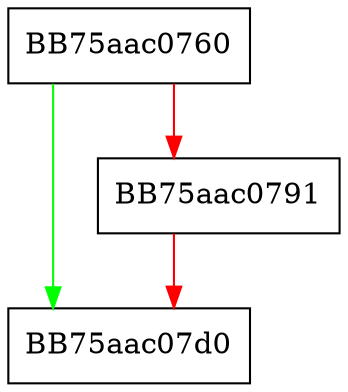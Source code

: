 digraph Init {
  node [shape="box"];
  graph [splines=ortho];
  BB75aac0760 -> BB75aac07d0 [color="green"];
  BB75aac0760 -> BB75aac0791 [color="red"];
  BB75aac0791 -> BB75aac07d0 [color="red"];
}